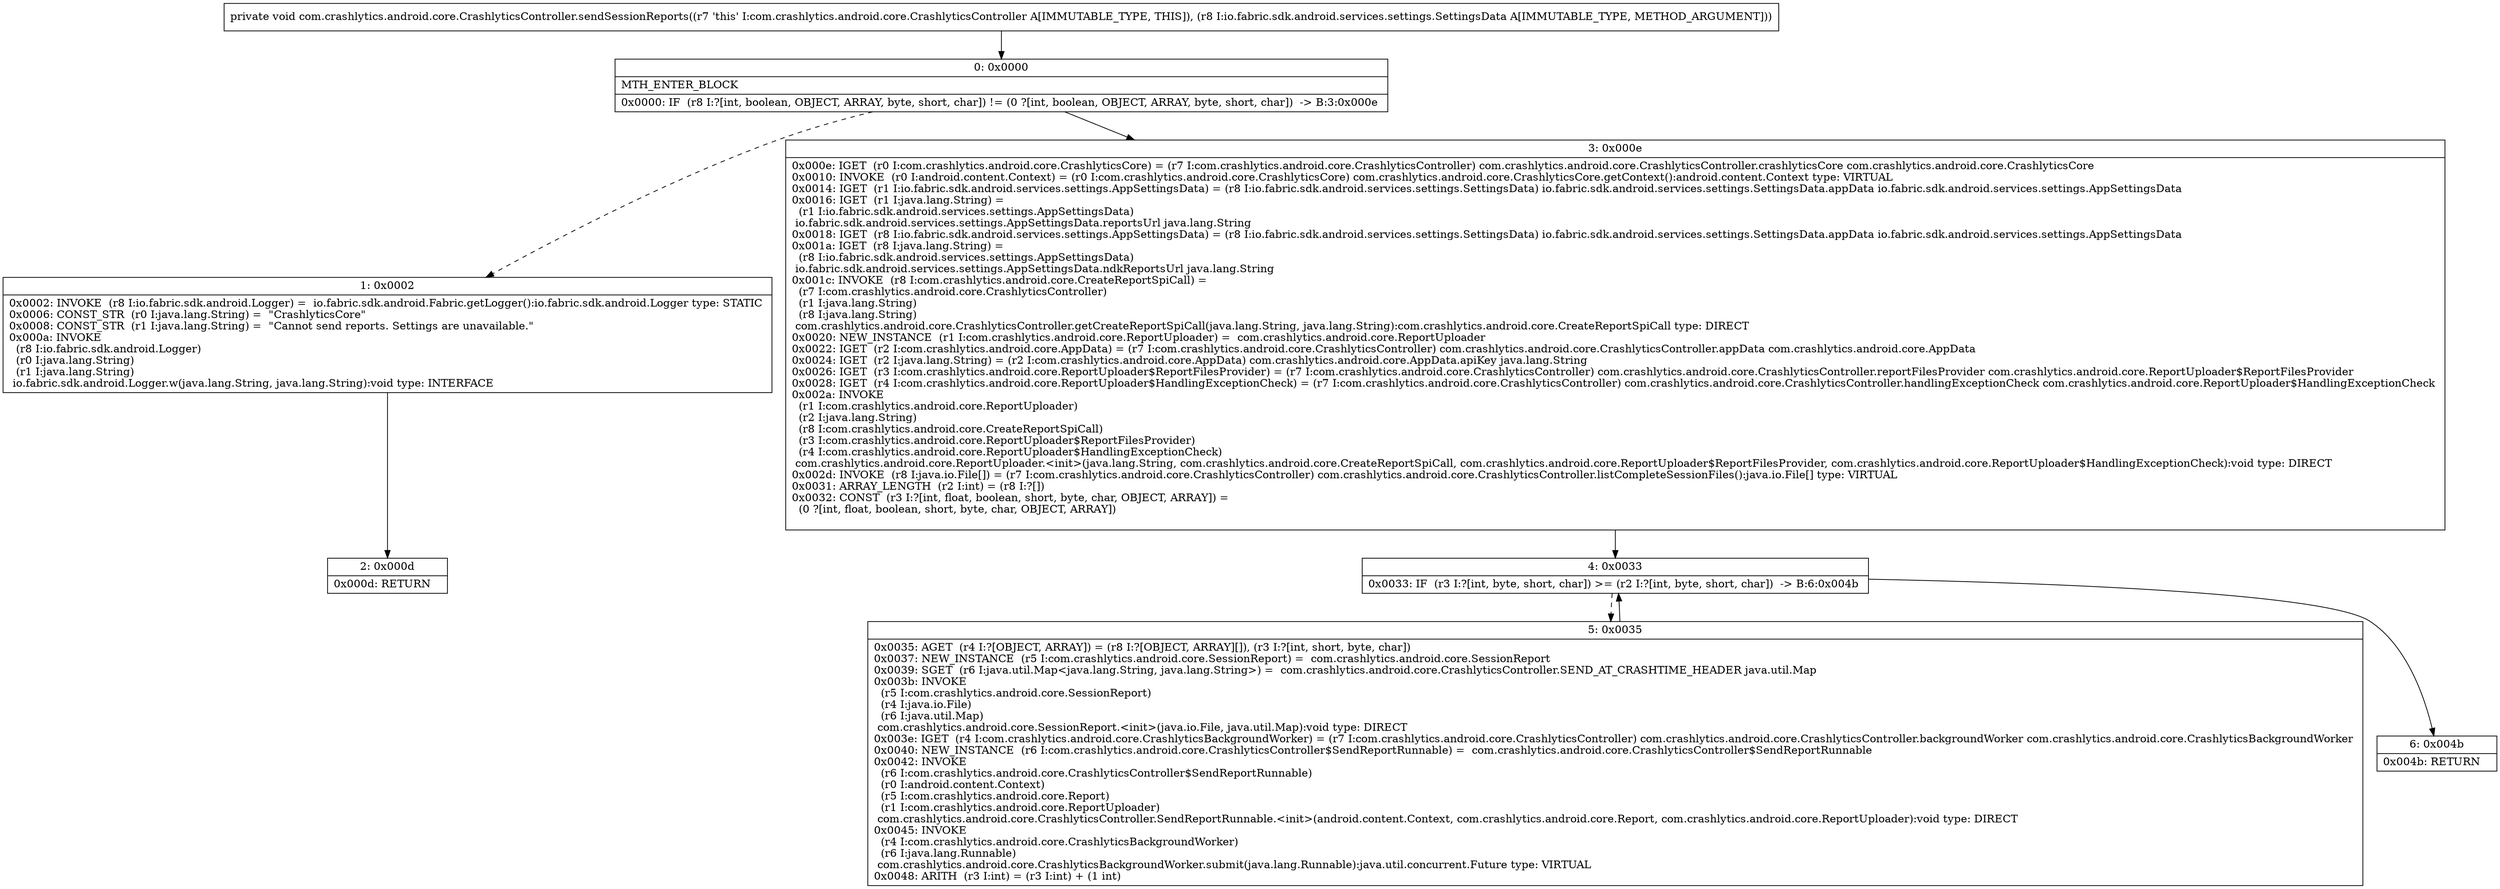 digraph "CFG forcom.crashlytics.android.core.CrashlyticsController.sendSessionReports(Lio\/fabric\/sdk\/android\/services\/settings\/SettingsData;)V" {
Node_0 [shape=record,label="{0\:\ 0x0000|MTH_ENTER_BLOCK\l|0x0000: IF  (r8 I:?[int, boolean, OBJECT, ARRAY, byte, short, char]) != (0 ?[int, boolean, OBJECT, ARRAY, byte, short, char])  \-\> B:3:0x000e \l}"];
Node_1 [shape=record,label="{1\:\ 0x0002|0x0002: INVOKE  (r8 I:io.fabric.sdk.android.Logger) =  io.fabric.sdk.android.Fabric.getLogger():io.fabric.sdk.android.Logger type: STATIC \l0x0006: CONST_STR  (r0 I:java.lang.String) =  \"CrashlyticsCore\" \l0x0008: CONST_STR  (r1 I:java.lang.String) =  \"Cannot send reports. Settings are unavailable.\" \l0x000a: INVOKE  \l  (r8 I:io.fabric.sdk.android.Logger)\l  (r0 I:java.lang.String)\l  (r1 I:java.lang.String)\l io.fabric.sdk.android.Logger.w(java.lang.String, java.lang.String):void type: INTERFACE \l}"];
Node_2 [shape=record,label="{2\:\ 0x000d|0x000d: RETURN   \l}"];
Node_3 [shape=record,label="{3\:\ 0x000e|0x000e: IGET  (r0 I:com.crashlytics.android.core.CrashlyticsCore) = (r7 I:com.crashlytics.android.core.CrashlyticsController) com.crashlytics.android.core.CrashlyticsController.crashlyticsCore com.crashlytics.android.core.CrashlyticsCore \l0x0010: INVOKE  (r0 I:android.content.Context) = (r0 I:com.crashlytics.android.core.CrashlyticsCore) com.crashlytics.android.core.CrashlyticsCore.getContext():android.content.Context type: VIRTUAL \l0x0014: IGET  (r1 I:io.fabric.sdk.android.services.settings.AppSettingsData) = (r8 I:io.fabric.sdk.android.services.settings.SettingsData) io.fabric.sdk.android.services.settings.SettingsData.appData io.fabric.sdk.android.services.settings.AppSettingsData \l0x0016: IGET  (r1 I:java.lang.String) = \l  (r1 I:io.fabric.sdk.android.services.settings.AppSettingsData)\l io.fabric.sdk.android.services.settings.AppSettingsData.reportsUrl java.lang.String \l0x0018: IGET  (r8 I:io.fabric.sdk.android.services.settings.AppSettingsData) = (r8 I:io.fabric.sdk.android.services.settings.SettingsData) io.fabric.sdk.android.services.settings.SettingsData.appData io.fabric.sdk.android.services.settings.AppSettingsData \l0x001a: IGET  (r8 I:java.lang.String) = \l  (r8 I:io.fabric.sdk.android.services.settings.AppSettingsData)\l io.fabric.sdk.android.services.settings.AppSettingsData.ndkReportsUrl java.lang.String \l0x001c: INVOKE  (r8 I:com.crashlytics.android.core.CreateReportSpiCall) = \l  (r7 I:com.crashlytics.android.core.CrashlyticsController)\l  (r1 I:java.lang.String)\l  (r8 I:java.lang.String)\l com.crashlytics.android.core.CrashlyticsController.getCreateReportSpiCall(java.lang.String, java.lang.String):com.crashlytics.android.core.CreateReportSpiCall type: DIRECT \l0x0020: NEW_INSTANCE  (r1 I:com.crashlytics.android.core.ReportUploader) =  com.crashlytics.android.core.ReportUploader \l0x0022: IGET  (r2 I:com.crashlytics.android.core.AppData) = (r7 I:com.crashlytics.android.core.CrashlyticsController) com.crashlytics.android.core.CrashlyticsController.appData com.crashlytics.android.core.AppData \l0x0024: IGET  (r2 I:java.lang.String) = (r2 I:com.crashlytics.android.core.AppData) com.crashlytics.android.core.AppData.apiKey java.lang.String \l0x0026: IGET  (r3 I:com.crashlytics.android.core.ReportUploader$ReportFilesProvider) = (r7 I:com.crashlytics.android.core.CrashlyticsController) com.crashlytics.android.core.CrashlyticsController.reportFilesProvider com.crashlytics.android.core.ReportUploader$ReportFilesProvider \l0x0028: IGET  (r4 I:com.crashlytics.android.core.ReportUploader$HandlingExceptionCheck) = (r7 I:com.crashlytics.android.core.CrashlyticsController) com.crashlytics.android.core.CrashlyticsController.handlingExceptionCheck com.crashlytics.android.core.ReportUploader$HandlingExceptionCheck \l0x002a: INVOKE  \l  (r1 I:com.crashlytics.android.core.ReportUploader)\l  (r2 I:java.lang.String)\l  (r8 I:com.crashlytics.android.core.CreateReportSpiCall)\l  (r3 I:com.crashlytics.android.core.ReportUploader$ReportFilesProvider)\l  (r4 I:com.crashlytics.android.core.ReportUploader$HandlingExceptionCheck)\l com.crashlytics.android.core.ReportUploader.\<init\>(java.lang.String, com.crashlytics.android.core.CreateReportSpiCall, com.crashlytics.android.core.ReportUploader$ReportFilesProvider, com.crashlytics.android.core.ReportUploader$HandlingExceptionCheck):void type: DIRECT \l0x002d: INVOKE  (r8 I:java.io.File[]) = (r7 I:com.crashlytics.android.core.CrashlyticsController) com.crashlytics.android.core.CrashlyticsController.listCompleteSessionFiles():java.io.File[] type: VIRTUAL \l0x0031: ARRAY_LENGTH  (r2 I:int) = (r8 I:?[]) \l0x0032: CONST  (r3 I:?[int, float, boolean, short, byte, char, OBJECT, ARRAY]) = \l  (0 ?[int, float, boolean, short, byte, char, OBJECT, ARRAY])\l \l}"];
Node_4 [shape=record,label="{4\:\ 0x0033|0x0033: IF  (r3 I:?[int, byte, short, char]) \>= (r2 I:?[int, byte, short, char])  \-\> B:6:0x004b \l}"];
Node_5 [shape=record,label="{5\:\ 0x0035|0x0035: AGET  (r4 I:?[OBJECT, ARRAY]) = (r8 I:?[OBJECT, ARRAY][]), (r3 I:?[int, short, byte, char]) \l0x0037: NEW_INSTANCE  (r5 I:com.crashlytics.android.core.SessionReport) =  com.crashlytics.android.core.SessionReport \l0x0039: SGET  (r6 I:java.util.Map\<java.lang.String, java.lang.String\>) =  com.crashlytics.android.core.CrashlyticsController.SEND_AT_CRASHTIME_HEADER java.util.Map \l0x003b: INVOKE  \l  (r5 I:com.crashlytics.android.core.SessionReport)\l  (r4 I:java.io.File)\l  (r6 I:java.util.Map)\l com.crashlytics.android.core.SessionReport.\<init\>(java.io.File, java.util.Map):void type: DIRECT \l0x003e: IGET  (r4 I:com.crashlytics.android.core.CrashlyticsBackgroundWorker) = (r7 I:com.crashlytics.android.core.CrashlyticsController) com.crashlytics.android.core.CrashlyticsController.backgroundWorker com.crashlytics.android.core.CrashlyticsBackgroundWorker \l0x0040: NEW_INSTANCE  (r6 I:com.crashlytics.android.core.CrashlyticsController$SendReportRunnable) =  com.crashlytics.android.core.CrashlyticsController$SendReportRunnable \l0x0042: INVOKE  \l  (r6 I:com.crashlytics.android.core.CrashlyticsController$SendReportRunnable)\l  (r0 I:android.content.Context)\l  (r5 I:com.crashlytics.android.core.Report)\l  (r1 I:com.crashlytics.android.core.ReportUploader)\l com.crashlytics.android.core.CrashlyticsController.SendReportRunnable.\<init\>(android.content.Context, com.crashlytics.android.core.Report, com.crashlytics.android.core.ReportUploader):void type: DIRECT \l0x0045: INVOKE  \l  (r4 I:com.crashlytics.android.core.CrashlyticsBackgroundWorker)\l  (r6 I:java.lang.Runnable)\l com.crashlytics.android.core.CrashlyticsBackgroundWorker.submit(java.lang.Runnable):java.util.concurrent.Future type: VIRTUAL \l0x0048: ARITH  (r3 I:int) = (r3 I:int) + (1 int) \l}"];
Node_6 [shape=record,label="{6\:\ 0x004b|0x004b: RETURN   \l}"];
MethodNode[shape=record,label="{private void com.crashlytics.android.core.CrashlyticsController.sendSessionReports((r7 'this' I:com.crashlytics.android.core.CrashlyticsController A[IMMUTABLE_TYPE, THIS]), (r8 I:io.fabric.sdk.android.services.settings.SettingsData A[IMMUTABLE_TYPE, METHOD_ARGUMENT])) }"];
MethodNode -> Node_0;
Node_0 -> Node_1[style=dashed];
Node_0 -> Node_3;
Node_1 -> Node_2;
Node_3 -> Node_4;
Node_4 -> Node_5[style=dashed];
Node_4 -> Node_6;
Node_5 -> Node_4;
}

